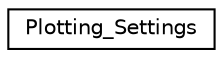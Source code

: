 digraph "Graphical Class Hierarchy"
{
  edge [fontname="Helvetica",fontsize="10",labelfontname="Helvetica",labelfontsize="10"];
  node [fontname="Helvetica",fontsize="10",shape=record];
  rankdir="LR";
  Node1 [label="Plotting_Settings",height=0.2,width=0.4,color="black", fillcolor="white", style="filled",URL="$classPlotting__Settings.html",tooltip="Class for the most important settings of automatic plotting. "];
}
